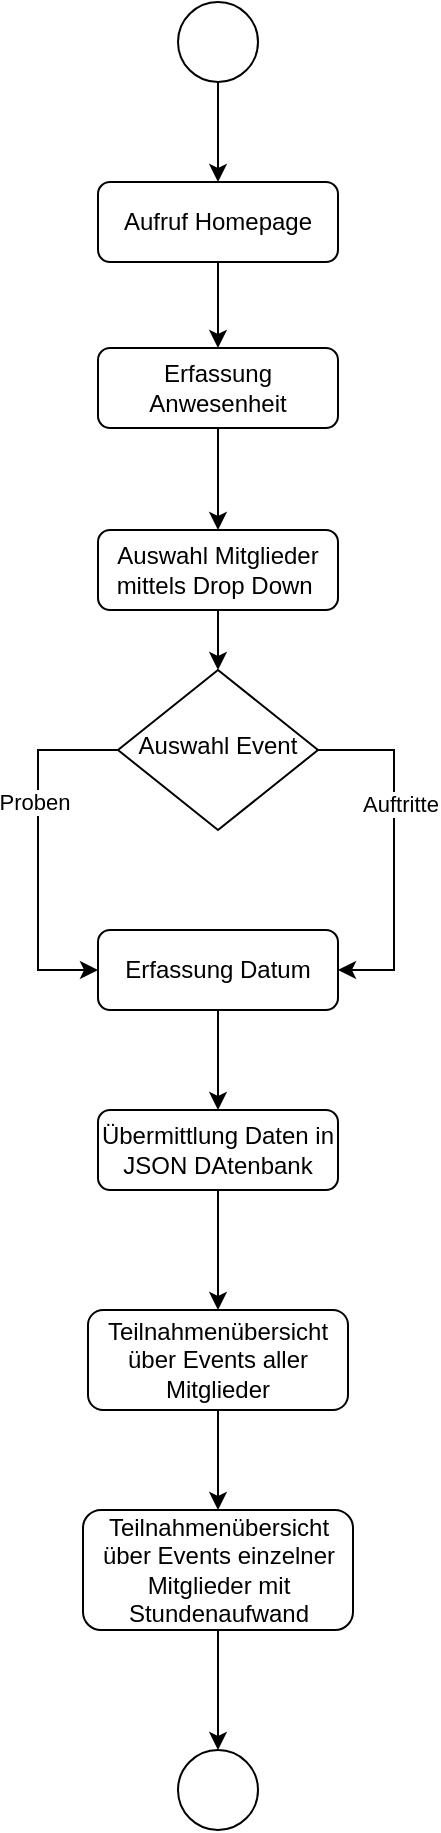 <mxfile version="19.0.3" type="device"><diagram id="C5RBs43oDa-KdzZeNtuy" name="Page-1"><mxGraphModel dx="745" dy="1265" grid="1" gridSize="10" guides="1" tooltips="1" connect="1" arrows="1" fold="1" page="1" pageScale="1" pageWidth="827" pageHeight="1169" math="0" shadow="0"><root><mxCell id="WIyWlLk6GJQsqaUBKTNV-0"/><mxCell id="WIyWlLk6GJQsqaUBKTNV-1" parent="WIyWlLk6GJQsqaUBKTNV-0"/><mxCell id="Fv8UOA1E_qma0IYfvvNH-5" style="edgeStyle=orthogonalEdgeStyle;rounded=0;orthogonalLoop=1;jettySize=auto;html=1;exitX=0.5;exitY=1;exitDx=0;exitDy=0;entryX=0.5;entryY=0;entryDx=0;entryDy=0;" edge="1" parent="WIyWlLk6GJQsqaUBKTNV-1" source="WIyWlLk6GJQsqaUBKTNV-3" target="Fv8UOA1E_qma0IYfvvNH-3"><mxGeometry relative="1" as="geometry"/></mxCell><mxCell id="WIyWlLk6GJQsqaUBKTNV-3" value="Aufruf Homepage" style="rounded=1;whiteSpace=wrap;html=1;fontSize=12;glass=0;strokeWidth=1;shadow=0;" parent="WIyWlLk6GJQsqaUBKTNV-1" vertex="1"><mxGeometry x="242" y="100" width="120" height="40" as="geometry"/></mxCell><mxCell id="Fv8UOA1E_qma0IYfvvNH-11" style="edgeStyle=orthogonalEdgeStyle;rounded=0;orthogonalLoop=1;jettySize=auto;html=1;exitX=1;exitY=0.5;exitDx=0;exitDy=0;entryX=1;entryY=0.5;entryDx=0;entryDy=0;" edge="1" parent="WIyWlLk6GJQsqaUBKTNV-1" source="WIyWlLk6GJQsqaUBKTNV-6" target="Fv8UOA1E_qma0IYfvvNH-6"><mxGeometry relative="1" as="geometry"><mxPoint x="442" y="384" as="targetPoint"/><Array as="points"><mxPoint x="390" y="384"/><mxPoint x="390" y="494"/></Array></mxGeometry></mxCell><mxCell id="Fv8UOA1E_qma0IYfvvNH-13" value="Auftritte" style="edgeLabel;html=1;align=center;verticalAlign=middle;resizable=0;points=[];" vertex="1" connectable="0" parent="Fv8UOA1E_qma0IYfvvNH-11"><mxGeometry x="-0.263" y="3" relative="1" as="geometry"><mxPoint as="offset"/></mxGeometry></mxCell><mxCell id="WIyWlLk6GJQsqaUBKTNV-6" value="Auswahl Event" style="rhombus;whiteSpace=wrap;html=1;shadow=0;fontFamily=Helvetica;fontSize=12;align=center;strokeWidth=1;spacing=6;spacingTop=-4;" parent="WIyWlLk6GJQsqaUBKTNV-1" vertex="1"><mxGeometry x="252" y="344" width="100" height="80" as="geometry"/></mxCell><mxCell id="WIyWlLk6GJQsqaUBKTNV-7" value="Auswahl Mitglieder mittels Drop Down&amp;nbsp;" style="rounded=1;whiteSpace=wrap;html=1;fontSize=12;glass=0;strokeWidth=1;shadow=0;" parent="WIyWlLk6GJQsqaUBKTNV-1" vertex="1"><mxGeometry x="242" y="274" width="120" height="40" as="geometry"/></mxCell><mxCell id="Fv8UOA1E_qma0IYfvvNH-2" style="edgeStyle=orthogonalEdgeStyle;rounded=0;orthogonalLoop=1;jettySize=auto;html=1;exitX=0.5;exitY=1;exitDx=0;exitDy=0;entryX=0.5;entryY=0;entryDx=0;entryDy=0;" edge="1" parent="WIyWlLk6GJQsqaUBKTNV-1" source="Fv8UOA1E_qma0IYfvvNH-0" target="WIyWlLk6GJQsqaUBKTNV-3"><mxGeometry relative="1" as="geometry"/></mxCell><mxCell id="Fv8UOA1E_qma0IYfvvNH-0" value="" style="ellipse;whiteSpace=wrap;html=1;aspect=fixed;" vertex="1" parent="WIyWlLk6GJQsqaUBKTNV-1"><mxGeometry x="282" y="10" width="40" height="40" as="geometry"/></mxCell><mxCell id="Fv8UOA1E_qma0IYfvvNH-3" value="Erfassung Anwesenheit" style="rounded=1;whiteSpace=wrap;html=1;fontSize=12;glass=0;strokeWidth=1;shadow=0;" vertex="1" parent="WIyWlLk6GJQsqaUBKTNV-1"><mxGeometry x="242" y="183" width="120" height="40" as="geometry"/></mxCell><mxCell id="Fv8UOA1E_qma0IYfvvNH-16" style="edgeStyle=orthogonalEdgeStyle;rounded=0;orthogonalLoop=1;jettySize=auto;html=1;exitX=0.5;exitY=1;exitDx=0;exitDy=0;entryX=0.5;entryY=0;entryDx=0;entryDy=0;" edge="1" parent="WIyWlLk6GJQsqaUBKTNV-1" source="Fv8UOA1E_qma0IYfvvNH-6" target="Fv8UOA1E_qma0IYfvvNH-8"><mxGeometry relative="1" as="geometry"/></mxCell><mxCell id="Fv8UOA1E_qma0IYfvvNH-6" value="Erfassung Datum" style="rounded=1;whiteSpace=wrap;html=1;fontSize=12;glass=0;strokeWidth=1;shadow=0;" vertex="1" parent="WIyWlLk6GJQsqaUBKTNV-1"><mxGeometry x="242" y="474" width="120" height="40" as="geometry"/></mxCell><mxCell id="Fv8UOA1E_qma0IYfvvNH-8" value="Übermittlung Daten in JSON DAtenbank" style="rounded=1;whiteSpace=wrap;html=1;fontSize=12;glass=0;strokeWidth=1;shadow=0;" vertex="1" parent="WIyWlLk6GJQsqaUBKTNV-1"><mxGeometry x="242" y="564" width="120" height="40" as="geometry"/></mxCell><mxCell id="Fv8UOA1E_qma0IYfvvNH-12" value="" style="endArrow=classic;html=1;rounded=0;exitX=0;exitY=0.5;exitDx=0;exitDy=0;entryX=0;entryY=0.5;entryDx=0;entryDy=0;" edge="1" parent="WIyWlLk6GJQsqaUBKTNV-1" source="WIyWlLk6GJQsqaUBKTNV-6" target="Fv8UOA1E_qma0IYfvvNH-6"><mxGeometry width="50" height="50" relative="1" as="geometry"><mxPoint x="292" y="394" as="sourcePoint"/><mxPoint x="342" y="344" as="targetPoint"/><Array as="points"><mxPoint x="212" y="384"/><mxPoint x="212" y="494"/></Array></mxGeometry></mxCell><mxCell id="Fv8UOA1E_qma0IYfvvNH-14" value="Proben" style="edgeLabel;html=1;align=center;verticalAlign=middle;resizable=0;points=[];" vertex="1" connectable="0" parent="Fv8UOA1E_qma0IYfvvNH-12"><mxGeometry x="-0.267" y="-2" relative="1" as="geometry"><mxPoint as="offset"/></mxGeometry></mxCell><mxCell id="Fv8UOA1E_qma0IYfvvNH-17" value="" style="endArrow=classic;html=1;rounded=0;exitX=0.5;exitY=1;exitDx=0;exitDy=0;entryX=0.5;entryY=0;entryDx=0;entryDy=0;" edge="1" parent="WIyWlLk6GJQsqaUBKTNV-1" source="Fv8UOA1E_qma0IYfvvNH-3" target="WIyWlLk6GJQsqaUBKTNV-7"><mxGeometry width="50" height="50" relative="1" as="geometry"><mxPoint x="292" y="294" as="sourcePoint"/><mxPoint x="342" y="244" as="targetPoint"/></mxGeometry></mxCell><mxCell id="Fv8UOA1E_qma0IYfvvNH-18" value="" style="endArrow=classic;html=1;rounded=0;exitX=0.5;exitY=1;exitDx=0;exitDy=0;entryX=0.5;entryY=0;entryDx=0;entryDy=0;" edge="1" parent="WIyWlLk6GJQsqaUBKTNV-1" source="WIyWlLk6GJQsqaUBKTNV-7" target="WIyWlLk6GJQsqaUBKTNV-6"><mxGeometry width="50" height="50" relative="1" as="geometry"><mxPoint x="292" y="294" as="sourcePoint"/><mxPoint x="342" y="244" as="targetPoint"/></mxGeometry></mxCell><mxCell id="Fv8UOA1E_qma0IYfvvNH-19" value="Teilnahmenübersicht über Events aller Mitglieder" style="rounded=1;whiteSpace=wrap;html=1;fontSize=12;glass=0;strokeWidth=1;shadow=0;" vertex="1" parent="WIyWlLk6GJQsqaUBKTNV-1"><mxGeometry x="237" y="664" width="130" height="50" as="geometry"/></mxCell><mxCell id="Fv8UOA1E_qma0IYfvvNH-20" value="" style="endArrow=classic;html=1;rounded=0;exitX=0.5;exitY=1;exitDx=0;exitDy=0;entryX=0.5;entryY=0;entryDx=0;entryDy=0;" edge="1" parent="WIyWlLk6GJQsqaUBKTNV-1" source="Fv8UOA1E_qma0IYfvvNH-8" target="Fv8UOA1E_qma0IYfvvNH-19"><mxGeometry width="50" height="50" relative="1" as="geometry"><mxPoint x="292" y="484" as="sourcePoint"/><mxPoint x="342" y="434" as="targetPoint"/></mxGeometry></mxCell><mxCell id="Fv8UOA1E_qma0IYfvvNH-21" value="Teilnahmenübersicht über Events einzelner Mitglieder mit Stundenaufwand" style="rounded=1;whiteSpace=wrap;html=1;fontSize=12;glass=0;strokeWidth=1;shadow=0;" vertex="1" parent="WIyWlLk6GJQsqaUBKTNV-1"><mxGeometry x="234.5" y="764" width="135" height="60" as="geometry"/></mxCell><mxCell id="Fv8UOA1E_qma0IYfvvNH-22" value="" style="endArrow=classic;html=1;rounded=0;exitX=0.5;exitY=1;exitDx=0;exitDy=0;entryX=0.5;entryY=0;entryDx=0;entryDy=0;" edge="1" parent="WIyWlLk6GJQsqaUBKTNV-1" source="Fv8UOA1E_qma0IYfvvNH-19" target="Fv8UOA1E_qma0IYfvvNH-21"><mxGeometry width="50" height="50" relative="1" as="geometry"><mxPoint x="292" y="874" as="sourcePoint"/><mxPoint x="342" y="824" as="targetPoint"/></mxGeometry></mxCell><mxCell id="Fv8UOA1E_qma0IYfvvNH-23" value="" style="ellipse;whiteSpace=wrap;html=1;aspect=fixed;" vertex="1" parent="WIyWlLk6GJQsqaUBKTNV-1"><mxGeometry x="282" y="884" width="40" height="40" as="geometry"/></mxCell><mxCell id="Fv8UOA1E_qma0IYfvvNH-25" value="" style="endArrow=classic;html=1;rounded=0;exitX=0.5;exitY=1;exitDx=0;exitDy=0;" edge="1" parent="WIyWlLk6GJQsqaUBKTNV-1" source="Fv8UOA1E_qma0IYfvvNH-21"><mxGeometry width="50" height="50" relative="1" as="geometry"><mxPoint x="292" y="1174" as="sourcePoint"/><mxPoint x="302" y="884" as="targetPoint"/></mxGeometry></mxCell></root></mxGraphModel></diagram></mxfile>
